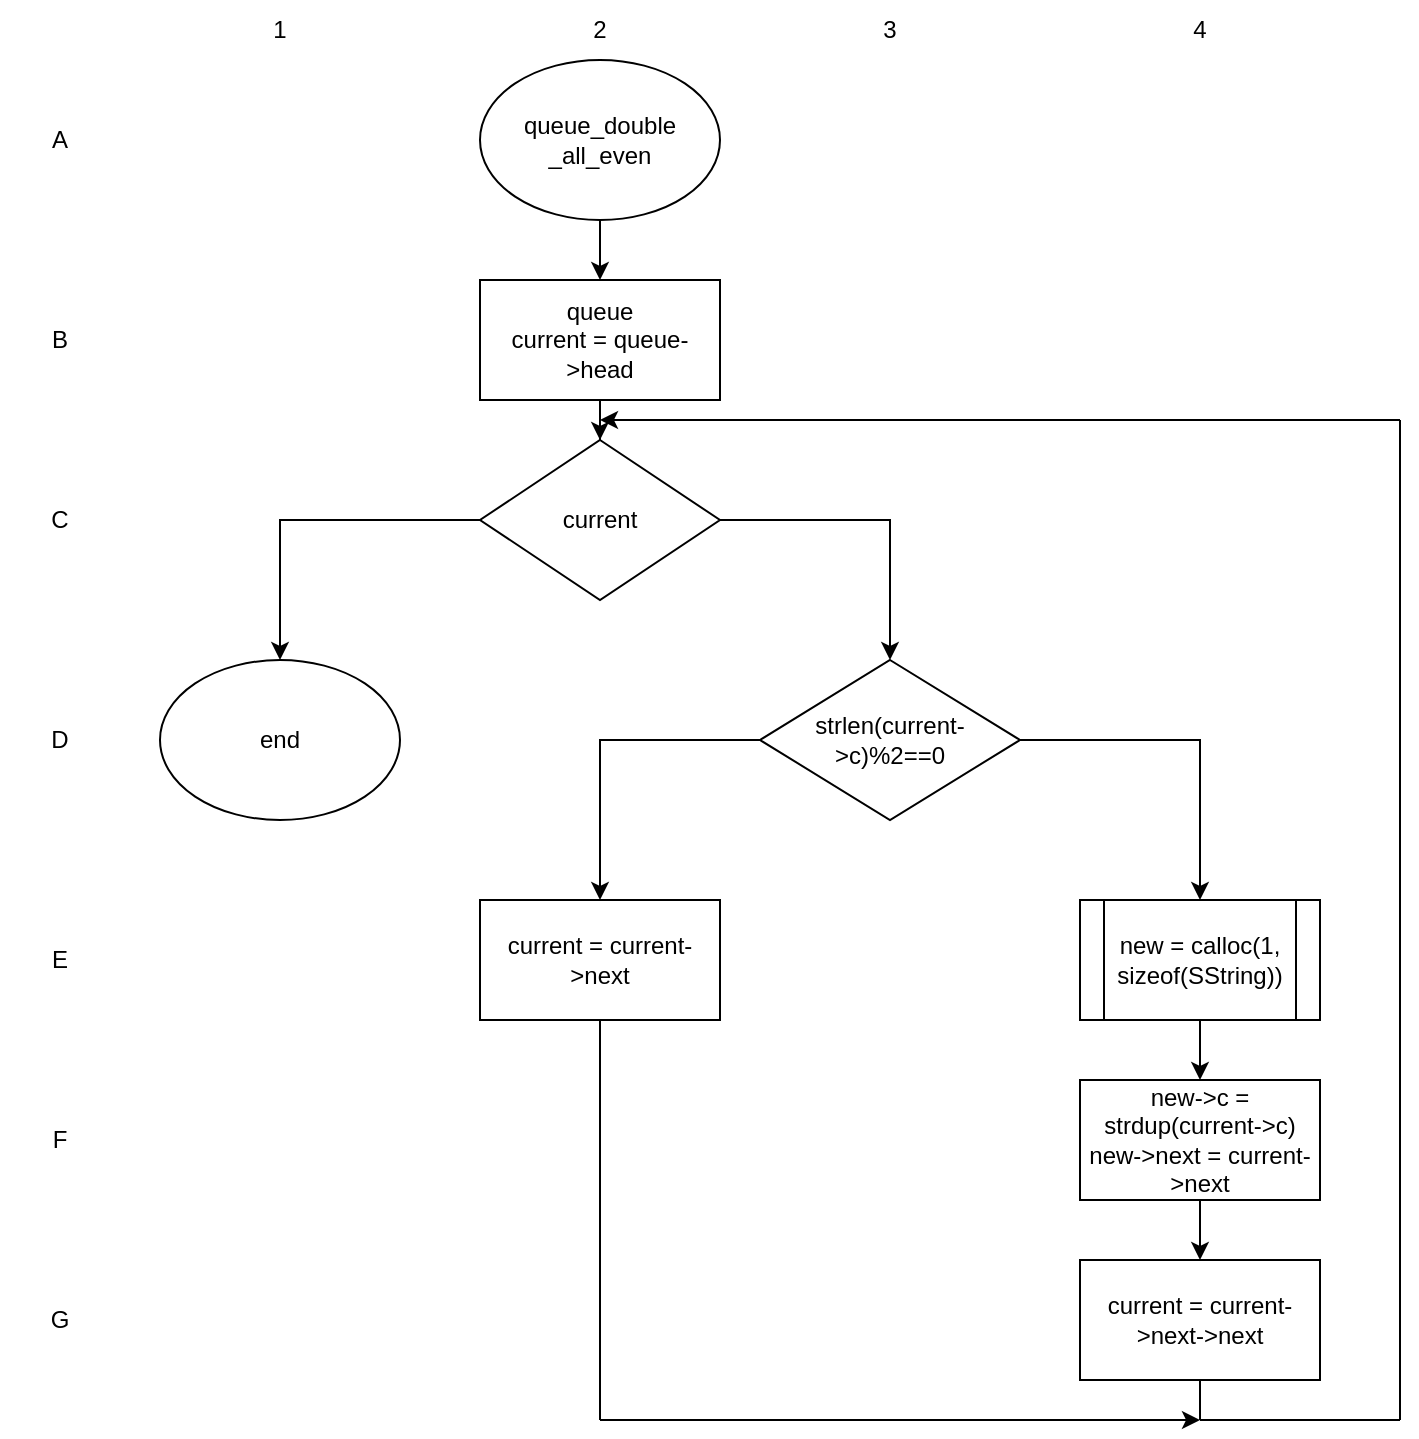 <mxfile version="22.1.11" type="device">
  <diagram name="Страница — 1" id="2DIHkWNjgr37qrPzp6fN">
    <mxGraphModel dx="1269" dy="662" grid="1" gridSize="10" guides="1" tooltips="1" connect="1" arrows="1" fold="1" page="1" pageScale="1" pageWidth="827" pageHeight="1169" math="0" shadow="0">
      <root>
        <mxCell id="0" />
        <mxCell id="1" parent="0" />
        <mxCell id="fJBBlZFTeBX4GRZGi6Ru-26" style="edgeStyle=orthogonalEdgeStyle;rounded=0;orthogonalLoop=1;jettySize=auto;html=1;entryX=0.5;entryY=0;entryDx=0;entryDy=0;" parent="1" source="fJBBlZFTeBX4GRZGi6Ru-1" target="fJBBlZFTeBX4GRZGi6Ru-2" edge="1">
          <mxGeometry relative="1" as="geometry" />
        </mxCell>
        <mxCell id="fJBBlZFTeBX4GRZGi6Ru-1" value="queue_double&lt;br&gt;_all_even" style="ellipse;whiteSpace=wrap;html=1;" parent="1" vertex="1">
          <mxGeometry x="340" y="40" width="120" height="80" as="geometry" />
        </mxCell>
        <mxCell id="fJBBlZFTeBX4GRZGi6Ru-19" style="edgeStyle=orthogonalEdgeStyle;rounded=0;orthogonalLoop=1;jettySize=auto;html=1;entryX=0.5;entryY=0;entryDx=0;entryDy=0;" parent="1" source="fJBBlZFTeBX4GRZGi6Ru-2" target="fJBBlZFTeBX4GRZGi6Ru-3" edge="1">
          <mxGeometry relative="1" as="geometry" />
        </mxCell>
        <mxCell id="fJBBlZFTeBX4GRZGi6Ru-2" value="queue&lt;br&gt;current = queue-&amp;gt;head" style="rounded=0;whiteSpace=wrap;html=1;" parent="1" vertex="1">
          <mxGeometry x="340" y="150" width="120" height="60" as="geometry" />
        </mxCell>
        <mxCell id="fJBBlZFTeBX4GRZGi6Ru-24" style="edgeStyle=orthogonalEdgeStyle;rounded=0;orthogonalLoop=1;jettySize=auto;html=1;entryX=0.5;entryY=0;entryDx=0;entryDy=0;" parent="1" source="fJBBlZFTeBX4GRZGi6Ru-3" target="fJBBlZFTeBX4GRZGi6Ru-20" edge="1">
          <mxGeometry relative="1" as="geometry" />
        </mxCell>
        <mxCell id="fJBBlZFTeBX4GRZGi6Ru-25" style="edgeStyle=orthogonalEdgeStyle;rounded=0;orthogonalLoop=1;jettySize=auto;html=1;entryX=0.5;entryY=0;entryDx=0;entryDy=0;" parent="1" source="fJBBlZFTeBX4GRZGi6Ru-3" target="fJBBlZFTeBX4GRZGi6Ru-4" edge="1">
          <mxGeometry relative="1" as="geometry" />
        </mxCell>
        <mxCell id="fJBBlZFTeBX4GRZGi6Ru-3" value="current" style="rhombus;whiteSpace=wrap;html=1;" parent="1" vertex="1">
          <mxGeometry x="340" y="230" width="120" height="80" as="geometry" />
        </mxCell>
        <mxCell id="fJBBlZFTeBX4GRZGi6Ru-11" style="edgeStyle=orthogonalEdgeStyle;rounded=0;orthogonalLoop=1;jettySize=auto;html=1;entryX=0.5;entryY=0;entryDx=0;entryDy=0;" parent="1" source="fJBBlZFTeBX4GRZGi6Ru-4" target="fJBBlZFTeBX4GRZGi6Ru-10" edge="1">
          <mxGeometry relative="1" as="geometry" />
        </mxCell>
        <mxCell id="fJBBlZFTeBX4GRZGi6Ru-12" style="edgeStyle=orthogonalEdgeStyle;rounded=0;orthogonalLoop=1;jettySize=auto;html=1;entryX=0.5;entryY=0;entryDx=0;entryDy=0;" parent="1" source="fJBBlZFTeBX4GRZGi6Ru-4" target="fJBBlZFTeBX4GRZGi6Ru-6" edge="1">
          <mxGeometry relative="1" as="geometry" />
        </mxCell>
        <mxCell id="fJBBlZFTeBX4GRZGi6Ru-4" value="strlen(current-&amp;gt;c)%2==0" style="rhombus;whiteSpace=wrap;html=1;" parent="1" vertex="1">
          <mxGeometry x="480" y="340" width="130" height="80" as="geometry" />
        </mxCell>
        <mxCell id="fJBBlZFTeBX4GRZGi6Ru-13" style="edgeStyle=orthogonalEdgeStyle;rounded=0;orthogonalLoop=1;jettySize=auto;html=1;entryX=0.5;entryY=0;entryDx=0;entryDy=0;" parent="1" source="fJBBlZFTeBX4GRZGi6Ru-6" target="fJBBlZFTeBX4GRZGi6Ru-7" edge="1">
          <mxGeometry relative="1" as="geometry" />
        </mxCell>
        <mxCell id="fJBBlZFTeBX4GRZGi6Ru-6" value="new = calloc(1, sizeof(SString))" style="shape=process;whiteSpace=wrap;html=1;backgroundOutline=1;" parent="1" vertex="1">
          <mxGeometry x="640" y="460" width="120" height="60" as="geometry" />
        </mxCell>
        <mxCell id="fJBBlZFTeBX4GRZGi6Ru-14" style="edgeStyle=orthogonalEdgeStyle;rounded=0;orthogonalLoop=1;jettySize=auto;html=1;entryX=0.5;entryY=0;entryDx=0;entryDy=0;" parent="1" source="fJBBlZFTeBX4GRZGi6Ru-7" target="fJBBlZFTeBX4GRZGi6Ru-8" edge="1">
          <mxGeometry relative="1" as="geometry" />
        </mxCell>
        <mxCell id="fJBBlZFTeBX4GRZGi6Ru-7" value="new-&amp;gt;c = strdup(current-&amp;gt;c)&lt;br&gt;new-&amp;gt;next = current-&amp;gt;next" style="rounded=0;whiteSpace=wrap;html=1;" parent="1" vertex="1">
          <mxGeometry x="640" y="550" width="120" height="60" as="geometry" />
        </mxCell>
        <mxCell id="fJBBlZFTeBX4GRZGi6Ru-8" value="current = current-&amp;gt;next-&amp;gt;next" style="rounded=0;whiteSpace=wrap;html=1;" parent="1" vertex="1">
          <mxGeometry x="640" y="640" width="120" height="60" as="geometry" />
        </mxCell>
        <mxCell id="fJBBlZFTeBX4GRZGi6Ru-10" value="current = current-&amp;gt;next" style="rounded=0;whiteSpace=wrap;html=1;" parent="1" vertex="1">
          <mxGeometry x="340" y="460" width="120" height="60" as="geometry" />
        </mxCell>
        <mxCell id="fJBBlZFTeBX4GRZGi6Ru-15" value="" style="endArrow=none;html=1;rounded=0;entryX=0.5;entryY=1;entryDx=0;entryDy=0;" parent="1" target="fJBBlZFTeBX4GRZGi6Ru-8" edge="1">
          <mxGeometry width="50" height="50" relative="1" as="geometry">
            <mxPoint x="700" y="720" as="sourcePoint" />
            <mxPoint x="440" y="440" as="targetPoint" />
          </mxGeometry>
        </mxCell>
        <mxCell id="fJBBlZFTeBX4GRZGi6Ru-16" value="" style="endArrow=none;html=1;rounded=0;" parent="1" edge="1">
          <mxGeometry width="50" height="50" relative="1" as="geometry">
            <mxPoint x="700" y="720" as="sourcePoint" />
            <mxPoint x="800" y="720" as="targetPoint" />
          </mxGeometry>
        </mxCell>
        <mxCell id="fJBBlZFTeBX4GRZGi6Ru-17" value="" style="endArrow=none;html=1;rounded=0;" parent="1" edge="1">
          <mxGeometry width="50" height="50" relative="1" as="geometry">
            <mxPoint x="800" y="220" as="sourcePoint" />
            <mxPoint x="800" y="720" as="targetPoint" />
          </mxGeometry>
        </mxCell>
        <mxCell id="fJBBlZFTeBX4GRZGi6Ru-18" value="" style="endArrow=classic;html=1;rounded=0;" parent="1" edge="1">
          <mxGeometry width="50" height="50" relative="1" as="geometry">
            <mxPoint x="800" y="220" as="sourcePoint" />
            <mxPoint x="400" y="220" as="targetPoint" />
          </mxGeometry>
        </mxCell>
        <mxCell id="fJBBlZFTeBX4GRZGi6Ru-20" value="end" style="ellipse;whiteSpace=wrap;html=1;" parent="1" vertex="1">
          <mxGeometry x="180" y="340" width="120" height="80" as="geometry" />
        </mxCell>
        <mxCell id="fJBBlZFTeBX4GRZGi6Ru-22" value="" style="endArrow=none;html=1;rounded=0;exitX=0.5;exitY=1;exitDx=0;exitDy=0;" parent="1" source="fJBBlZFTeBX4GRZGi6Ru-10" edge="1">
          <mxGeometry width="50" height="50" relative="1" as="geometry">
            <mxPoint x="530" y="530" as="sourcePoint" />
            <mxPoint x="400" y="720" as="targetPoint" />
          </mxGeometry>
        </mxCell>
        <mxCell id="fJBBlZFTeBX4GRZGi6Ru-23" value="" style="endArrow=classic;html=1;rounded=0;" parent="1" edge="1">
          <mxGeometry width="50" height="50" relative="1" as="geometry">
            <mxPoint x="400" y="720" as="sourcePoint" />
            <mxPoint x="700" y="720" as="targetPoint" />
          </mxGeometry>
        </mxCell>
        <mxCell id="fJBBlZFTeBX4GRZGi6Ru-27" value="1" style="text;html=1;strokeColor=none;fillColor=none;align=center;verticalAlign=middle;whiteSpace=wrap;rounded=0;" parent="1" vertex="1">
          <mxGeometry x="210" y="10" width="60" height="30" as="geometry" />
        </mxCell>
        <mxCell id="fJBBlZFTeBX4GRZGi6Ru-28" value="2" style="text;html=1;strokeColor=none;fillColor=none;align=center;verticalAlign=middle;whiteSpace=wrap;rounded=0;" parent="1" vertex="1">
          <mxGeometry x="370" y="10" width="60" height="30" as="geometry" />
        </mxCell>
        <mxCell id="fJBBlZFTeBX4GRZGi6Ru-29" value="3" style="text;html=1;strokeColor=none;fillColor=none;align=center;verticalAlign=middle;whiteSpace=wrap;rounded=0;" parent="1" vertex="1">
          <mxGeometry x="515" y="10" width="60" height="30" as="geometry" />
        </mxCell>
        <mxCell id="fJBBlZFTeBX4GRZGi6Ru-30" value="4" style="text;html=1;strokeColor=none;fillColor=none;align=center;verticalAlign=middle;whiteSpace=wrap;rounded=0;" parent="1" vertex="1">
          <mxGeometry x="670" y="10" width="60" height="30" as="geometry" />
        </mxCell>
        <mxCell id="fJBBlZFTeBX4GRZGi6Ru-31" value="A" style="text;html=1;strokeColor=none;fillColor=none;align=center;verticalAlign=middle;whiteSpace=wrap;rounded=0;" parent="1" vertex="1">
          <mxGeometry x="100" y="65" width="60" height="30" as="geometry" />
        </mxCell>
        <mxCell id="fJBBlZFTeBX4GRZGi6Ru-32" value="B" style="text;html=1;strokeColor=none;fillColor=none;align=center;verticalAlign=middle;whiteSpace=wrap;rounded=0;" parent="1" vertex="1">
          <mxGeometry x="100" y="165" width="60" height="30" as="geometry" />
        </mxCell>
        <mxCell id="fJBBlZFTeBX4GRZGi6Ru-33" value="C" style="text;html=1;strokeColor=none;fillColor=none;align=center;verticalAlign=middle;whiteSpace=wrap;rounded=0;" parent="1" vertex="1">
          <mxGeometry x="100" y="255" width="60" height="30" as="geometry" />
        </mxCell>
        <mxCell id="8El8D1hPVIOGutHWHV8_-1" value="D" style="text;html=1;strokeColor=none;fillColor=none;align=center;verticalAlign=middle;whiteSpace=wrap;rounded=0;" vertex="1" parent="1">
          <mxGeometry x="100" y="365" width="60" height="30" as="geometry" />
        </mxCell>
        <mxCell id="8El8D1hPVIOGutHWHV8_-2" value="E" style="text;html=1;strokeColor=none;fillColor=none;align=center;verticalAlign=middle;whiteSpace=wrap;rounded=0;" vertex="1" parent="1">
          <mxGeometry x="100" y="475" width="60" height="30" as="geometry" />
        </mxCell>
        <mxCell id="8El8D1hPVIOGutHWHV8_-3" value="F" style="text;html=1;strokeColor=none;fillColor=none;align=center;verticalAlign=middle;whiteSpace=wrap;rounded=0;" vertex="1" parent="1">
          <mxGeometry x="100" y="565" width="60" height="30" as="geometry" />
        </mxCell>
        <mxCell id="8El8D1hPVIOGutHWHV8_-4" value="G" style="text;html=1;strokeColor=none;fillColor=none;align=center;verticalAlign=middle;whiteSpace=wrap;rounded=0;" vertex="1" parent="1">
          <mxGeometry x="100" y="655" width="60" height="30" as="geometry" />
        </mxCell>
      </root>
    </mxGraphModel>
  </diagram>
</mxfile>
